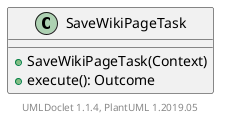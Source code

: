 @startuml

    class SaveWikiPageTask [[SaveWikiPageTask.html]] {
        +SaveWikiPageTask(Context)
        +execute(): Outcome
    }


    center footer UMLDoclet 1.1.4, PlantUML 1.2019.05
@enduml
